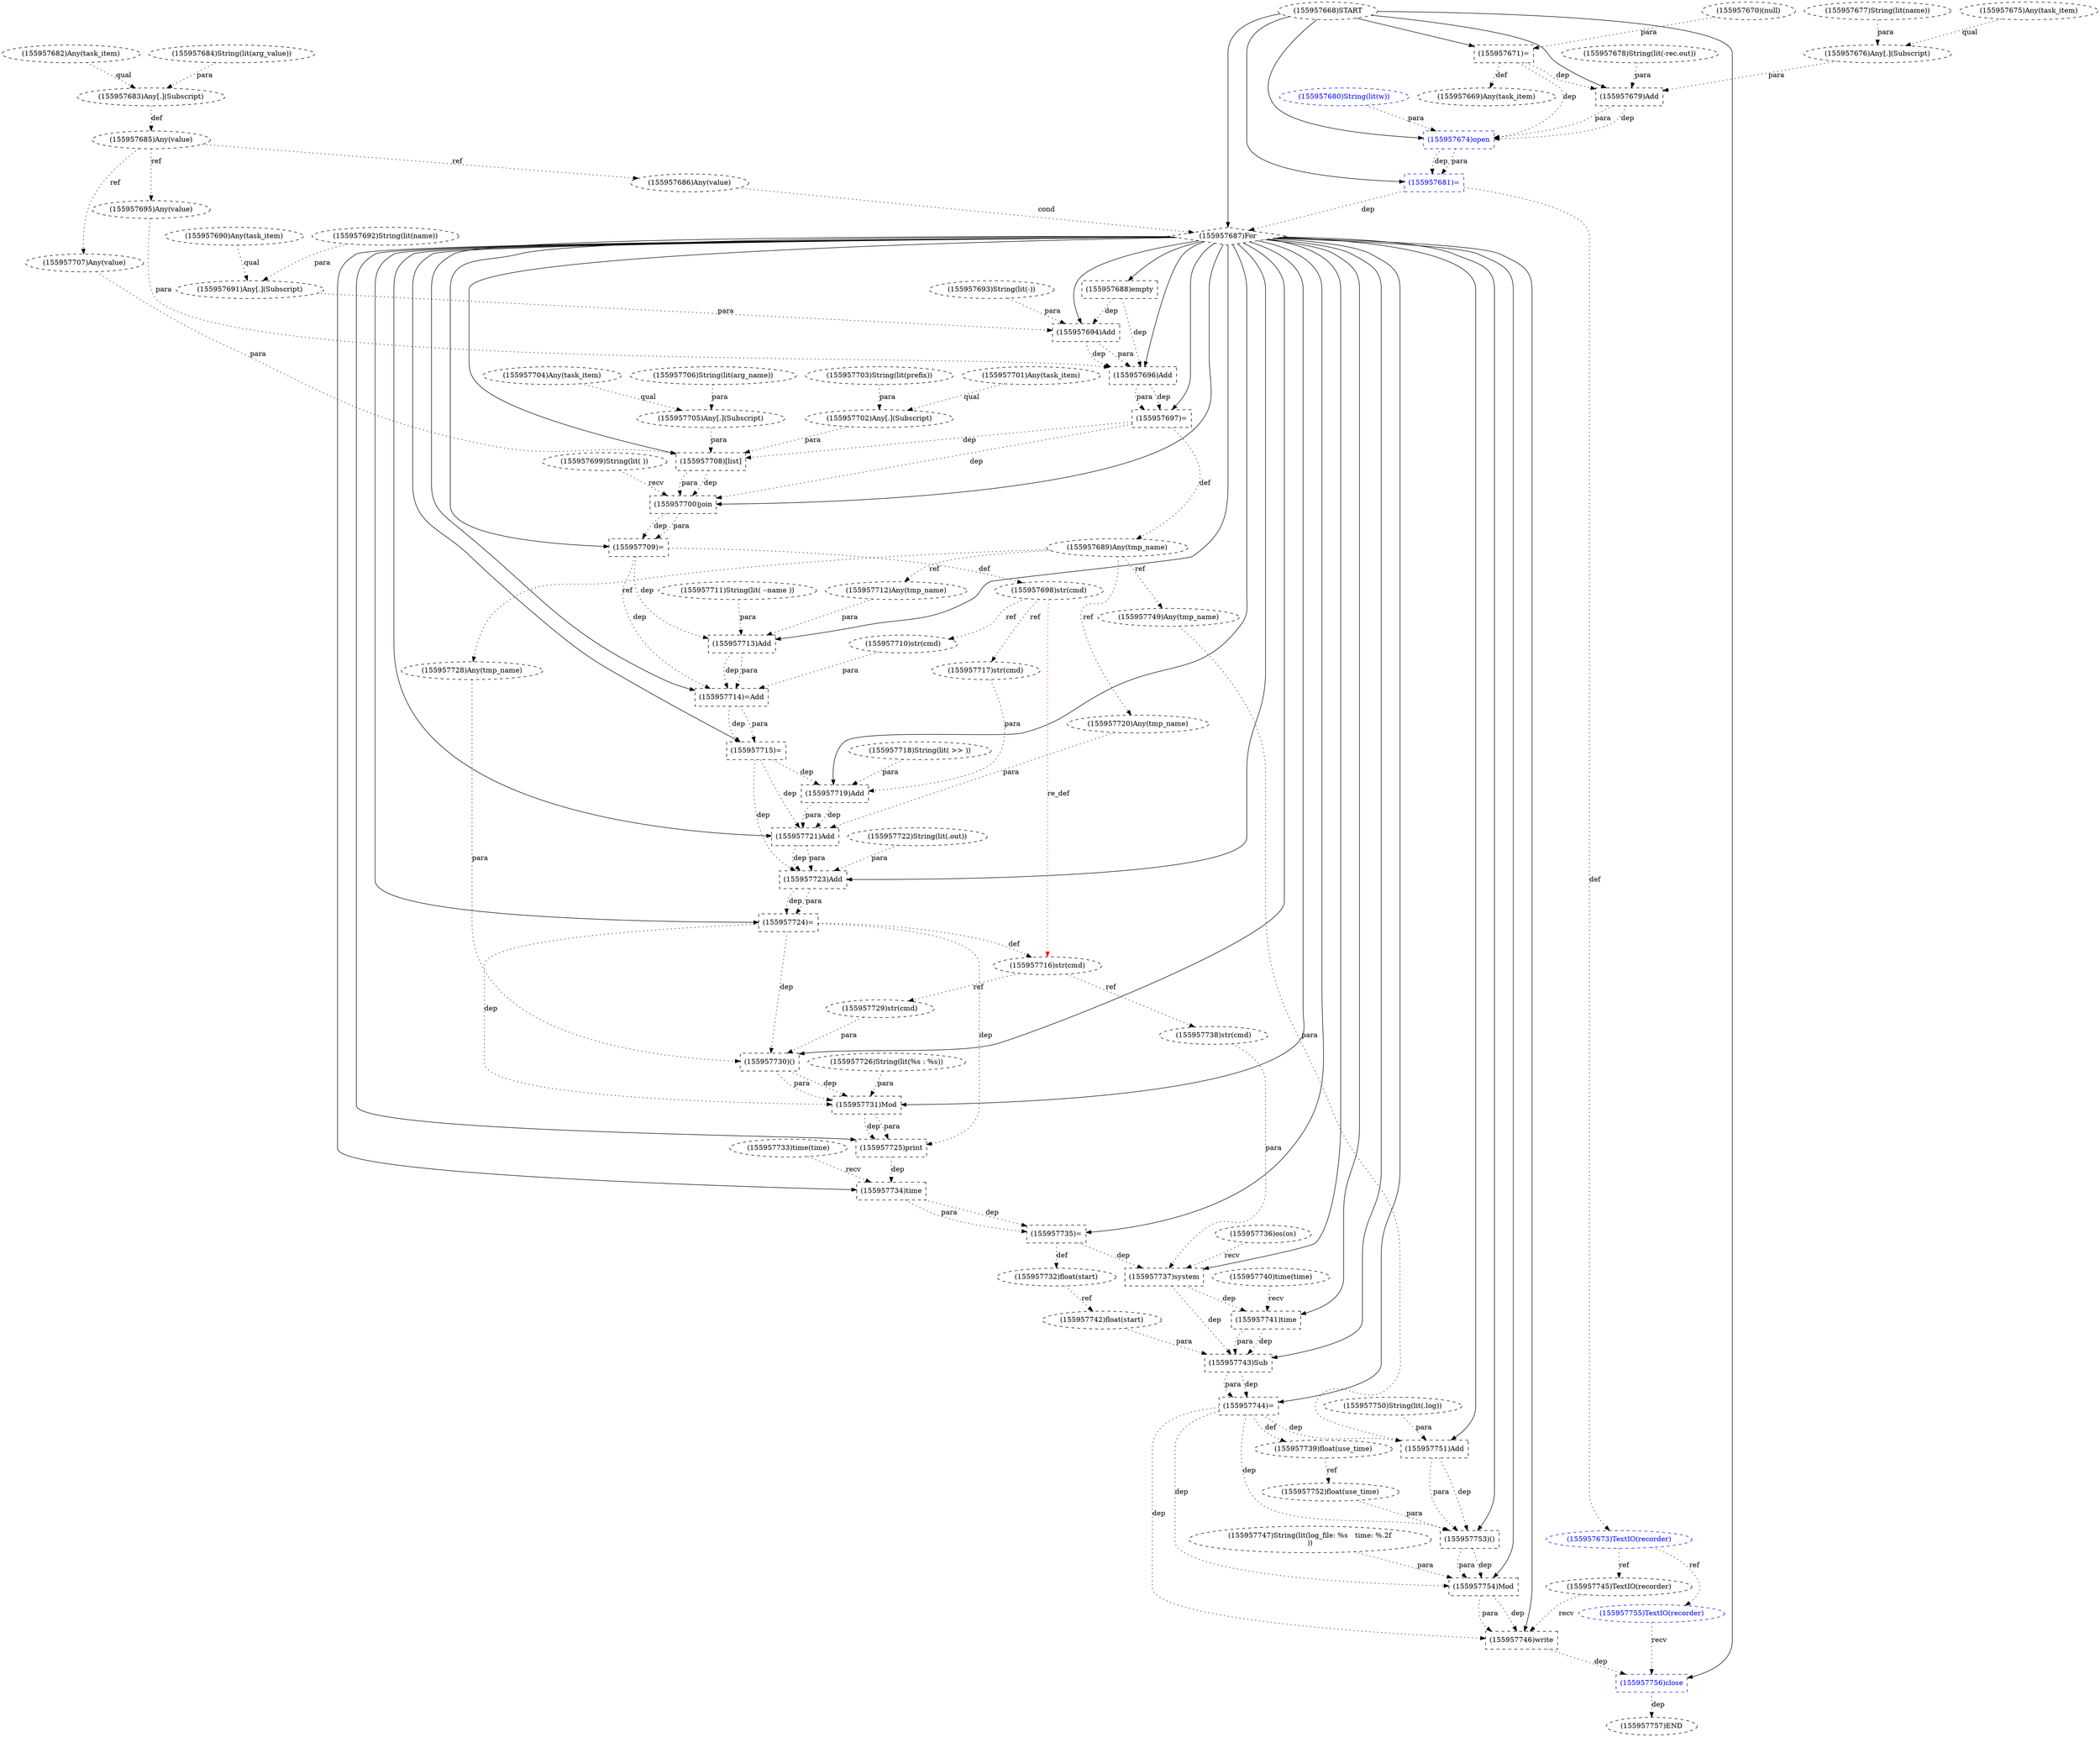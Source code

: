 digraph G {
1 [label="(155957682)Any(task_item)" shape=ellipse style=dashed]
2 [label="(155957710)str(cmd)" shape=ellipse style=dashed]
3 [label="(155957708)[list]" shape=box style=dashed]
4 [label="(155957742)float(start)" shape=ellipse style=dashed]
5 [label="(155957703)String(lit(prefix))" shape=ellipse style=dashed]
6 [label="(155957733)time(time)" shape=ellipse style=dashed]
7 [label="(155957743)Sub" shape=box style=dashed]
8 [label="(155957751)Add" shape=box style=dashed]
9 [label="(155957680)String(lit(w))" shape=ellipse style=dashed color=blue fontcolor=blue]
10 [label="(155957689)Any(tmp_name)" shape=ellipse style=dashed]
11 [label="(155957700)join" shape=box style=dashed]
12 [label="(155957738)str(cmd)" shape=ellipse style=dashed]
13 [label="(155957718)String(lit( >> ))" shape=ellipse style=dashed]
14 [label="(155957681)=" shape=box style=dashed color=blue fontcolor=blue]
15 [label="(155957745)TextIO(recorder)" shape=ellipse style=dashed]
16 [label="(155957737)system" shape=box style=dashed]
17 [label="(155957756)close" shape=box style=dashed color=blue fontcolor=blue]
18 [label="(155957715)=" shape=box style=dashed]
19 [label="(155957701)Any(task_item)" shape=ellipse style=dashed]
20 [label="(155957731)Mod" shape=box style=dashed]
21 [label="(155957706)String(lit(arg_name))" shape=ellipse style=dashed]
22 [label="(155957740)time(time)" shape=ellipse style=dashed]
23 [label="(155957712)Any(tmp_name)" shape=ellipse style=dashed]
24 [label="(155957717)str(cmd)" shape=ellipse style=dashed]
25 [label="(155957728)Any(tmp_name)" shape=ellipse style=dashed]
26 [label="(155957686)Any(value)" shape=ellipse style=dashed]
27 [label="(155957750)String(lit(.log))" shape=ellipse style=dashed]
28 [label="(155957679)Add" shape=box style=dashed]
29 [label="(155957725)print" shape=box style=dashed]
30 [label="(155957714)=Add" shape=box style=dashed]
31 [label="(155957741)time" shape=box style=dashed]
32 [label="(155957694)Add" shape=box style=dashed]
33 [label="(155957735)=" shape=box style=dashed]
34 [label="(155957702)Any[.](Subscript)" shape=ellipse style=dashed]
35 [label="(155957747)String(lit(log_file: %s	 time: %.2f
))" shape=ellipse style=dashed]
36 [label="(155957726)String(lit(%s : %s))" shape=ellipse style=dashed]
37 [label="(155957691)Any[.](Subscript)" shape=ellipse style=dashed]
38 [label="(155957722)String(lit(.out))" shape=ellipse style=dashed]
39 [label="(155957734)time" shape=box style=dashed]
40 [label="(155957713)Add" shape=box style=dashed]
41 [label="(155957709)=" shape=box style=dashed]
42 [label="(155957732)float(start)" shape=ellipse style=dashed]
43 [label="(155957687)For" shape=diamond style=dashed]
44 [label="(155957729)str(cmd)" shape=ellipse style=dashed]
45 [label="(155957671)=" shape=box style=dashed]
46 [label="(155957675)Any(task_item)" shape=ellipse style=dashed]
47 [label="(155957716)str(cmd)" shape=ellipse style=dashed]
48 [label="(155957684)String(lit(arg_value))" shape=ellipse style=dashed]
49 [label="(155957704)Any(task_item)" shape=ellipse style=dashed]
50 [label="(155957724)=" shape=box style=dashed]
51 [label="(155957674)open" shape=box style=dashed color=blue fontcolor=blue]
52 [label="(155957685)Any(value)" shape=ellipse style=dashed]
53 [label="(155957720)Any(tmp_name)" shape=ellipse style=dashed]
54 [label="(155957723)Add" shape=box style=dashed]
55 [label="(155957677)String(lit(name))" shape=ellipse style=dashed]
56 [label="(155957683)Any[.](Subscript)" shape=ellipse style=dashed]
57 [label="(155957711)String(lit( --name ))" shape=ellipse style=dashed]
58 [label="(155957676)Any[.](Subscript)" shape=ellipse style=dashed]
59 [label="(155957752)float(use_time)" shape=ellipse style=dashed]
60 [label="(155957707)Any(value)" shape=ellipse style=dashed]
61 [label="(155957746)write" shape=box style=dashed]
62 [label="(155957749)Any(tmp_name)" shape=ellipse style=dashed]
63 [label="(155957696)Add" shape=box style=dashed]
64 [label="(155957668)START" style=dashed]
65 [label="(155957705)Any[.](Subscript)" shape=ellipse style=dashed]
66 [label="(155957736)os(os)" shape=ellipse style=dashed]
67 [label="(155957699)String(lit( ))" shape=ellipse style=dashed]
68 [label="(155957698)str(cmd)" shape=ellipse style=dashed]
69 [label="(155957719)Add" shape=box style=dashed]
70 [label="(155957753)()" shape=box style=dashed]
71 [label="(155957697)=" shape=box style=dashed]
72 [label="(155957690)Any(task_item)" shape=ellipse style=dashed]
73 [label="(155957693)String(lit(-))" shape=ellipse style=dashed]
74 [label="(155957739)float(use_time)" shape=ellipse style=dashed]
75 [label="(155957755)TextIO(recorder)" shape=ellipse style=dashed color=blue fontcolor=blue]
76 [label="(155957692)String(lit(name))" shape=ellipse style=dashed]
77 [label="(155957688)empty" shape=box style=dashed]
78 [label="(155957754)Mod" shape=box style=dashed]
79 [label="(155957670)(null)" shape=ellipse style=dashed]
80 [label="(155957678)String(lit(-rec.out))" shape=ellipse style=dashed]
81 [label="(155957744)=" shape=box style=dashed]
82 [label="(155957695)Any(value)" shape=ellipse style=dashed]
83 [label="(155957721)Add" shape=box style=dashed]
84 [label="(155957757)END" style=dashed]
85 [label="(155957669)Any(task_item)" shape=ellipse style=dashed]
86 [label="(155957673)TextIO(recorder)" shape=ellipse style=dashed color=blue fontcolor=blue]
87 [label="(155957730)()" shape=box style=dashed]
68 -> 2 [label="ref" style=dotted];
43 -> 3 [label="" style=solid];
34 -> 3 [label="para" style=dotted];
65 -> 3 [label="para" style=dotted];
60 -> 3 [label="para" style=dotted];
71 -> 3 [label="dep" style=dotted];
42 -> 4 [label="ref" style=dotted];
43 -> 7 [label="" style=solid];
31 -> 7 [label="dep" style=dotted];
31 -> 7 [label="para" style=dotted];
4 -> 7 [label="para" style=dotted];
16 -> 7 [label="dep" style=dotted];
43 -> 8 [label="" style=solid];
62 -> 8 [label="para" style=dotted];
27 -> 8 [label="para" style=dotted];
81 -> 8 [label="dep" style=dotted];
71 -> 10 [label="def" style=dotted];
43 -> 11 [label="" style=solid];
67 -> 11 [label="recv" style=dotted];
3 -> 11 [label="dep" style=dotted];
3 -> 11 [label="para" style=dotted];
71 -> 11 [label="dep" style=dotted];
47 -> 12 [label="ref" style=dotted];
64 -> 14 [label="" style=solid];
51 -> 14 [label="dep" style=dotted];
51 -> 14 [label="para" style=dotted];
86 -> 15 [label="ref" style=dotted];
43 -> 16 [label="" style=solid];
66 -> 16 [label="recv" style=dotted];
12 -> 16 [label="para" style=dotted];
33 -> 16 [label="dep" style=dotted];
64 -> 17 [label="" style=solid];
75 -> 17 [label="recv" style=dotted];
61 -> 17 [label="dep" style=dotted];
43 -> 18 [label="" style=solid];
30 -> 18 [label="dep" style=dotted];
30 -> 18 [label="para" style=dotted];
43 -> 20 [label="" style=solid];
36 -> 20 [label="para" style=dotted];
87 -> 20 [label="dep" style=dotted];
87 -> 20 [label="para" style=dotted];
50 -> 20 [label="dep" style=dotted];
10 -> 23 [label="ref" style=dotted];
68 -> 24 [label="ref" style=dotted];
10 -> 25 [label="ref" style=dotted];
52 -> 26 [label="ref" style=dotted];
64 -> 28 [label="" style=solid];
58 -> 28 [label="para" style=dotted];
80 -> 28 [label="para" style=dotted];
45 -> 28 [label="dep" style=dotted];
43 -> 29 [label="" style=solid];
20 -> 29 [label="dep" style=dotted];
20 -> 29 [label="para" style=dotted];
50 -> 29 [label="dep" style=dotted];
43 -> 30 [label="" style=solid];
2 -> 30 [label="para" style=dotted];
40 -> 30 [label="dep" style=dotted];
40 -> 30 [label="para" style=dotted];
41 -> 30 [label="dep" style=dotted];
43 -> 31 [label="" style=solid];
22 -> 31 [label="recv" style=dotted];
16 -> 31 [label="dep" style=dotted];
43 -> 32 [label="" style=solid];
37 -> 32 [label="para" style=dotted];
73 -> 32 [label="para" style=dotted];
77 -> 32 [label="dep" style=dotted];
43 -> 33 [label="" style=solid];
39 -> 33 [label="dep" style=dotted];
39 -> 33 [label="para" style=dotted];
19 -> 34 [label="qual" style=dotted];
5 -> 34 [label="para" style=dotted];
72 -> 37 [label="qual" style=dotted];
76 -> 37 [label="para" style=dotted];
43 -> 39 [label="" style=solid];
6 -> 39 [label="recv" style=dotted];
29 -> 39 [label="dep" style=dotted];
43 -> 40 [label="" style=solid];
57 -> 40 [label="para" style=dotted];
23 -> 40 [label="para" style=dotted];
41 -> 40 [label="dep" style=dotted];
43 -> 41 [label="" style=solid];
11 -> 41 [label="dep" style=dotted];
11 -> 41 [label="para" style=dotted];
33 -> 42 [label="def" style=dotted];
64 -> 43 [label="" style=solid];
26 -> 43 [label="cond" style=dotted];
14 -> 43 [label="dep" style=dotted];
47 -> 44 [label="ref" style=dotted];
64 -> 45 [label="" style=solid];
79 -> 45 [label="para" style=dotted];
50 -> 47 [label="def" style=dotted];
68 -> 47 [label="re_def" style=dotted color=red];
43 -> 50 [label="" style=solid];
54 -> 50 [label="dep" style=dotted];
54 -> 50 [label="para" style=dotted];
64 -> 51 [label="" style=solid];
28 -> 51 [label="dep" style=dotted];
28 -> 51 [label="para" style=dotted];
9 -> 51 [label="para" style=dotted];
45 -> 51 [label="dep" style=dotted];
56 -> 52 [label="def" style=dotted];
10 -> 53 [label="ref" style=dotted];
43 -> 54 [label="" style=solid];
83 -> 54 [label="dep" style=dotted];
83 -> 54 [label="para" style=dotted];
38 -> 54 [label="para" style=dotted];
18 -> 54 [label="dep" style=dotted];
1 -> 56 [label="qual" style=dotted];
48 -> 56 [label="para" style=dotted];
46 -> 58 [label="qual" style=dotted];
55 -> 58 [label="para" style=dotted];
74 -> 59 [label="ref" style=dotted];
52 -> 60 [label="ref" style=dotted];
43 -> 61 [label="" style=solid];
15 -> 61 [label="recv" style=dotted];
78 -> 61 [label="dep" style=dotted];
78 -> 61 [label="para" style=dotted];
81 -> 61 [label="dep" style=dotted];
10 -> 62 [label="ref" style=dotted];
43 -> 63 [label="" style=solid];
32 -> 63 [label="dep" style=dotted];
32 -> 63 [label="para" style=dotted];
82 -> 63 [label="para" style=dotted];
77 -> 63 [label="dep" style=dotted];
49 -> 65 [label="qual" style=dotted];
21 -> 65 [label="para" style=dotted];
41 -> 68 [label="def" style=dotted];
43 -> 69 [label="" style=solid];
24 -> 69 [label="para" style=dotted];
13 -> 69 [label="para" style=dotted];
18 -> 69 [label="dep" style=dotted];
43 -> 70 [label="" style=solid];
8 -> 70 [label="dep" style=dotted];
8 -> 70 [label="para" style=dotted];
59 -> 70 [label="para" style=dotted];
81 -> 70 [label="dep" style=dotted];
43 -> 71 [label="" style=solid];
63 -> 71 [label="dep" style=dotted];
63 -> 71 [label="para" style=dotted];
81 -> 74 [label="def" style=dotted];
86 -> 75 [label="ref" style=dotted];
43 -> 77 [label="" style=solid];
43 -> 78 [label="" style=solid];
35 -> 78 [label="para" style=dotted];
70 -> 78 [label="dep" style=dotted];
70 -> 78 [label="para" style=dotted];
81 -> 78 [label="dep" style=dotted];
43 -> 81 [label="" style=solid];
7 -> 81 [label="dep" style=dotted];
7 -> 81 [label="para" style=dotted];
52 -> 82 [label="ref" style=dotted];
43 -> 83 [label="" style=solid];
69 -> 83 [label="dep" style=dotted];
69 -> 83 [label="para" style=dotted];
53 -> 83 [label="para" style=dotted];
18 -> 83 [label="dep" style=dotted];
17 -> 84 [label="dep" style=dotted];
45 -> 85 [label="def" style=dotted];
14 -> 86 [label="def" style=dotted];
43 -> 87 [label="" style=solid];
25 -> 87 [label="para" style=dotted];
44 -> 87 [label="para" style=dotted];
50 -> 87 [label="dep" style=dotted];
}